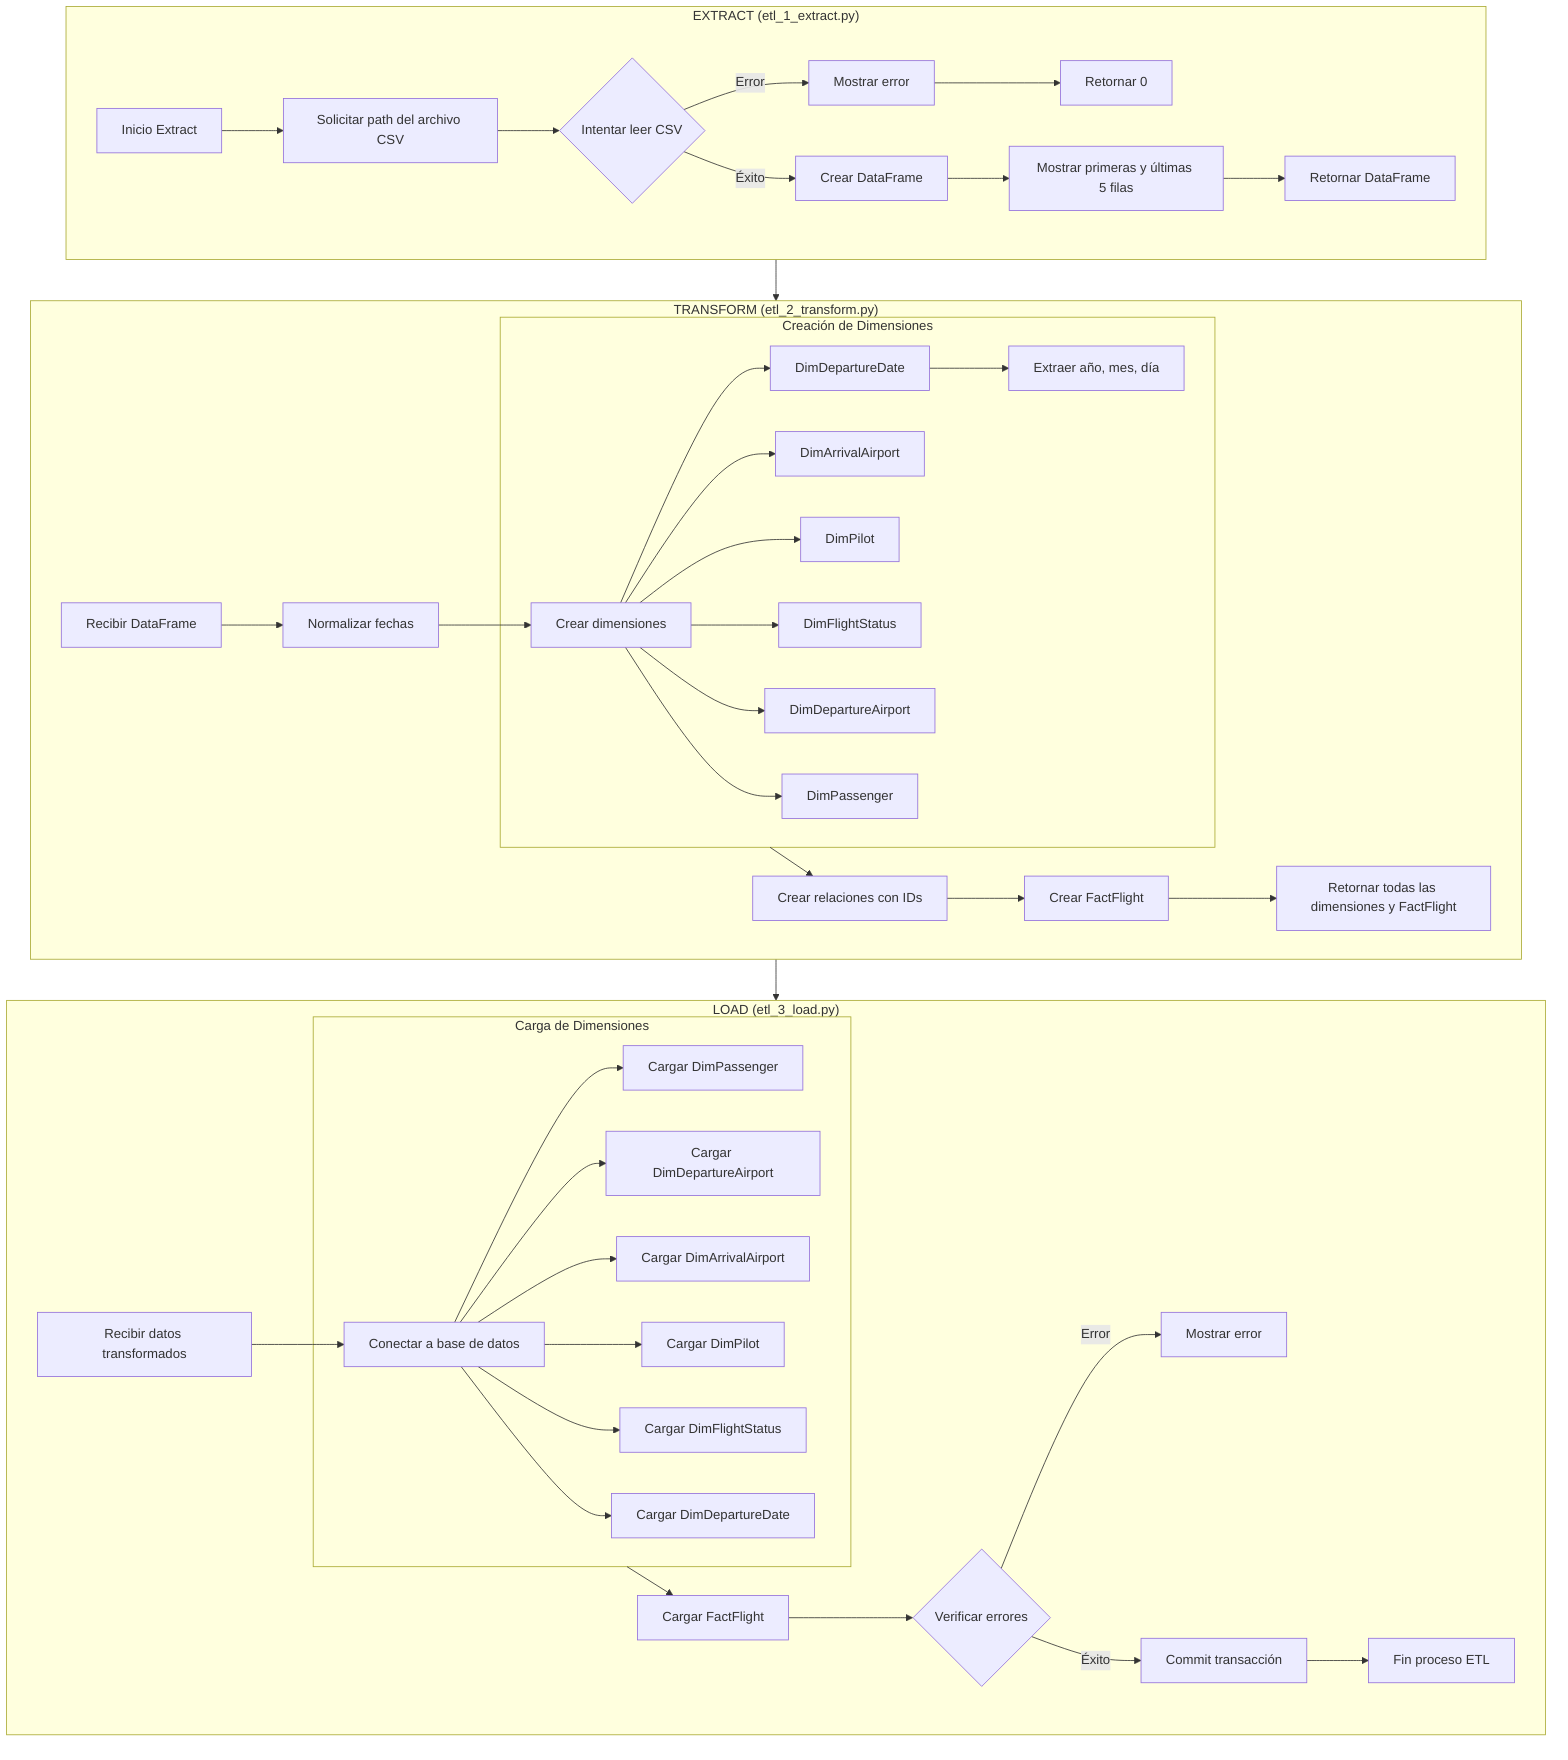 flowchart TD
    subgraph Extract["EXTRACT (etl_1_extract.py)"]
        A[Inicio Extract] --> B[Solicitar path del archivo CSV]
        B --> C{Intentar leer CSV}
        C -->|Error| D[Mostrar error]
        D --> E[Retornar 0]
        C -->|Éxito| F[Crear DataFrame]
        F --> G[Mostrar primeras y últimas 5 filas]
        G --> H[Retornar DataFrame]
    end

    subgraph Transform["TRANSFORM (etl_2_transform.py)"]
        I[Recibir DataFrame] --> J[Normalizar fechas]
        J --> K[Crear dimensiones]
        
        subgraph Dimensiones["Creación de Dimensiones"]
            K --> L1[DimDepartureDate]
            L1 --> L1.1[Extraer año, mes, día]
            K --> L2[DimArrivalAirport]
            K --> L3[DimPilot]
            K --> L4[DimFlightStatus]
            K --> L5[DimDepartureAirport]
            K --> L6[DimPassenger]
        end

        Dimensiones --> M[Crear relaciones con IDs]
        M --> N[Crear FactFlight]
        N --> O[Retornar todas las dimensiones y FactFlight]
    end

    subgraph Load["LOAD (etl_3_load.py)"]
        P[Recibir datos transformados] --> Q[Conectar a base de datos]
        
        subgraph CargarDimensiones["Carga de Dimensiones"]
            Q --> R1[Cargar DimPassenger]
            Q --> R2[Cargar DimDepartureAirport]
            Q --> R3[Cargar DimArrivalAirport]
            Q --> R4[Cargar DimPilot]
            Q --> R5[Cargar DimFlightStatus]
            Q --> R6[Cargar DimDepartureDate]
        end

        CargarDimensiones --> S[Cargar FactFlight]
        S --> T{Verificar errores}
        T -->|Error| U[Mostrar error]
        T -->|Éxito| V[Commit transacción]
        V --> W[Fin proceso ETL]
    end

    Extract --> Transform
    Transform --> Load